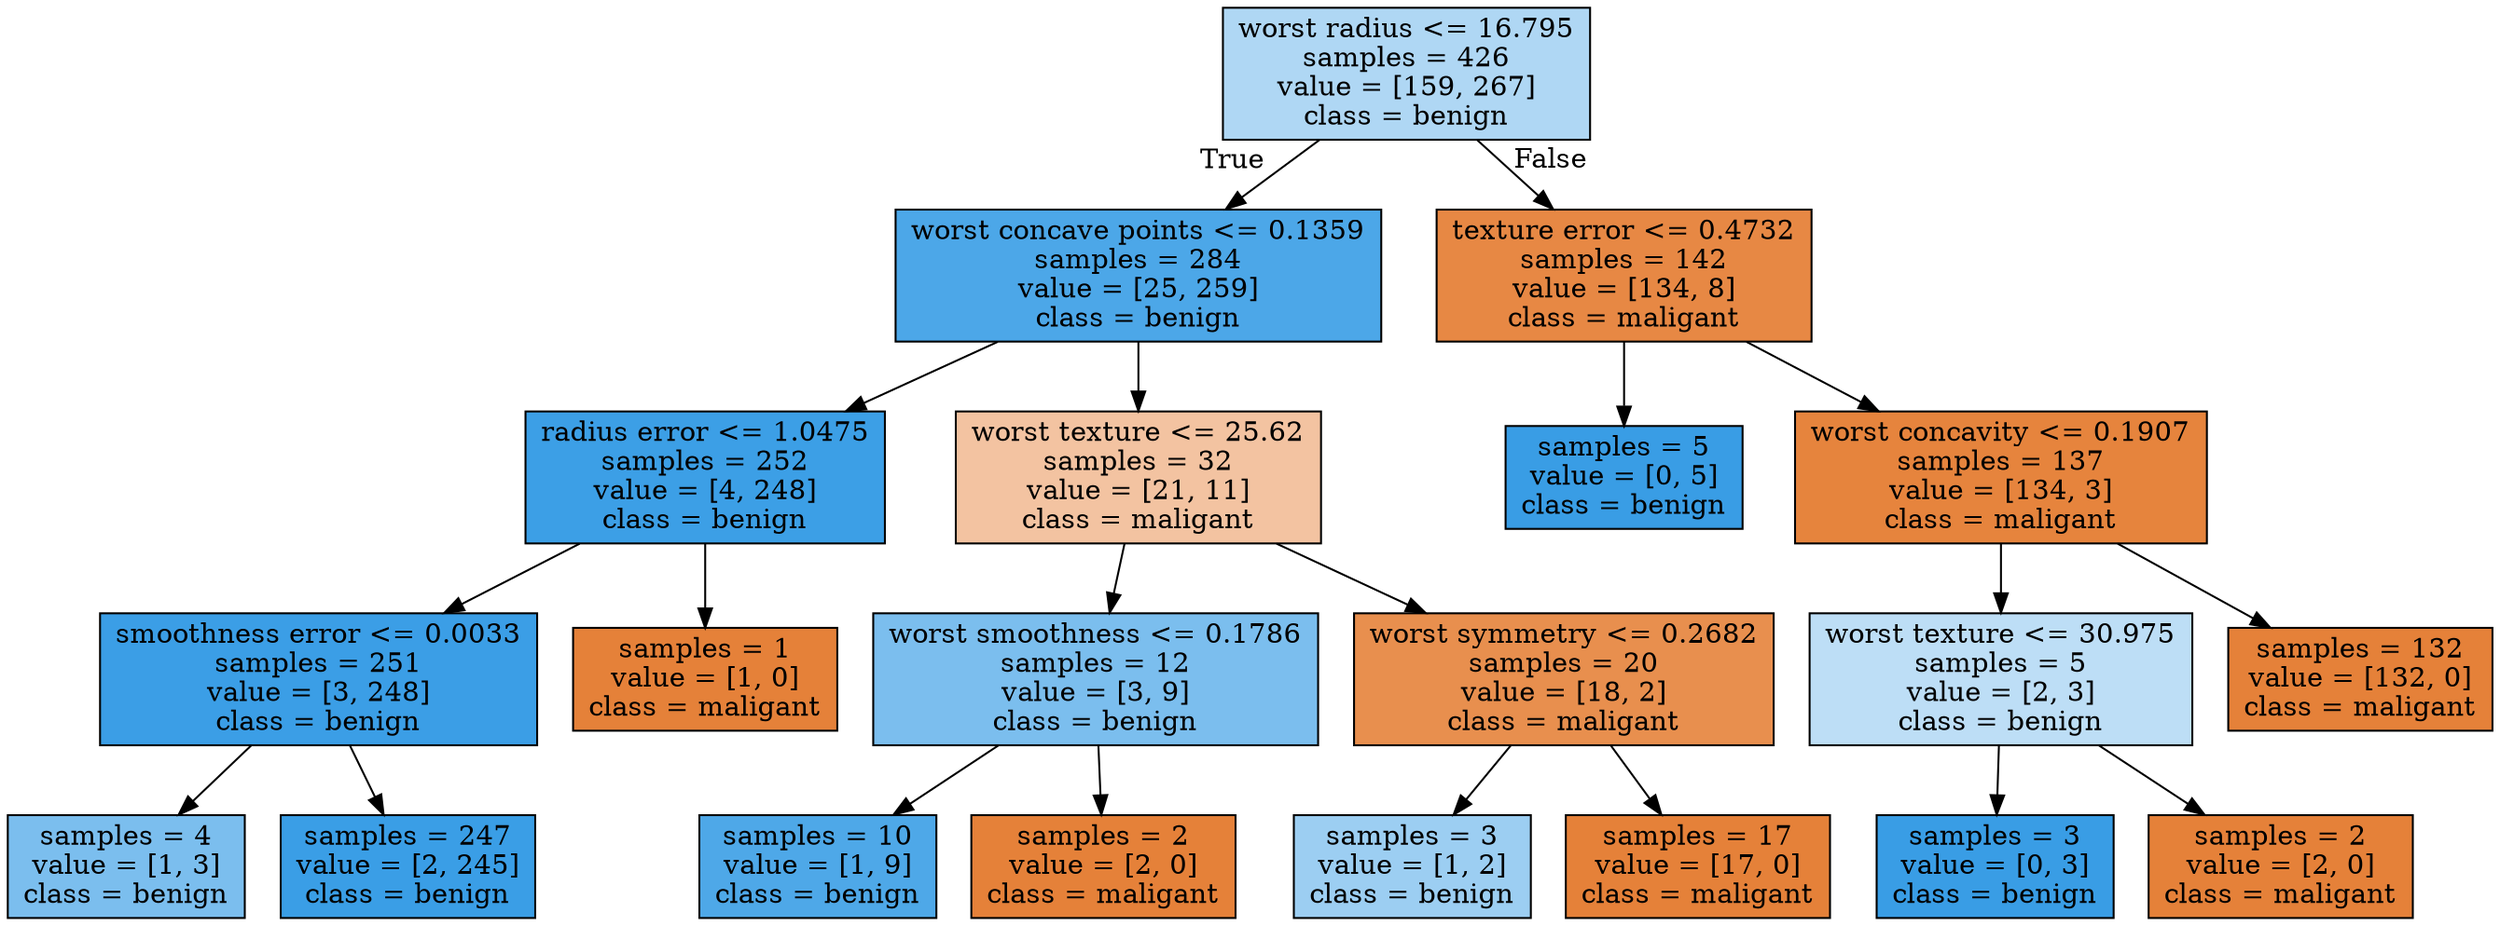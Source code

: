 digraph Tree {
node [shape=box, style="filled", color="black"] ;
0 [label="worst radius <= 16.795\nsamples = 426\nvalue = [159, 267]\nclass = benign", fillcolor="#399de567"] ;
1 [label="worst concave points <= 0.1359\nsamples = 284\nvalue = [25, 259]\nclass = benign", fillcolor="#399de5e6"] ;
0 -> 1 [labeldistance=2.5, labelangle=45, headlabel="True"] ;
2 [label="radius error <= 1.0475\nsamples = 252\nvalue = [4, 248]\nclass = benign", fillcolor="#399de5fb"] ;
1 -> 2 ;
3 [label="smoothness error <= 0.0033\nsamples = 251\nvalue = [3, 248]\nclass = benign", fillcolor="#399de5fc"] ;
2 -> 3 ;
4 [label="samples = 4\nvalue = [1, 3]\nclass = benign", fillcolor="#399de5aa"] ;
3 -> 4 ;
5 [label="samples = 247\nvalue = [2, 245]\nclass = benign", fillcolor="#399de5fd"] ;
3 -> 5 ;
6 [label="samples = 1\nvalue = [1, 0]\nclass = maligant", fillcolor="#e58139ff"] ;
2 -> 6 ;
7 [label="worst texture <= 25.62\nsamples = 32\nvalue = [21, 11]\nclass = maligant", fillcolor="#e5813979"] ;
1 -> 7 ;
8 [label="worst smoothness <= 0.1786\nsamples = 12\nvalue = [3, 9]\nclass = benign", fillcolor="#399de5aa"] ;
7 -> 8 ;
9 [label="samples = 10\nvalue = [1, 9]\nclass = benign", fillcolor="#399de5e3"] ;
8 -> 9 ;
10 [label="samples = 2\nvalue = [2, 0]\nclass = maligant", fillcolor="#e58139ff"] ;
8 -> 10 ;
11 [label="worst symmetry <= 0.2682\nsamples = 20\nvalue = [18, 2]\nclass = maligant", fillcolor="#e58139e3"] ;
7 -> 11 ;
12 [label="samples = 3\nvalue = [1, 2]\nclass = benign", fillcolor="#399de57f"] ;
11 -> 12 ;
13 [label="samples = 17\nvalue = [17, 0]\nclass = maligant", fillcolor="#e58139ff"] ;
11 -> 13 ;
14 [label="texture error <= 0.4732\nsamples = 142\nvalue = [134, 8]\nclass = maligant", fillcolor="#e58139f0"] ;
0 -> 14 [labeldistance=2.5, labelangle=-45, headlabel="False"] ;
15 [label="samples = 5\nvalue = [0, 5]\nclass = benign", fillcolor="#399de5ff"] ;
14 -> 15 ;
16 [label="worst concavity <= 0.1907\nsamples = 137\nvalue = [134, 3]\nclass = maligant", fillcolor="#e58139f9"] ;
14 -> 16 ;
17 [label="worst texture <= 30.975\nsamples = 5\nvalue = [2, 3]\nclass = benign", fillcolor="#399de555"] ;
16 -> 17 ;
18 [label="samples = 3\nvalue = [0, 3]\nclass = benign", fillcolor="#399de5ff"] ;
17 -> 18 ;
19 [label="samples = 2\nvalue = [2, 0]\nclass = maligant", fillcolor="#e58139ff"] ;
17 -> 19 ;
20 [label="samples = 132\nvalue = [132, 0]\nclass = maligant", fillcolor="#e58139ff"] ;
16 -> 20 ;
}